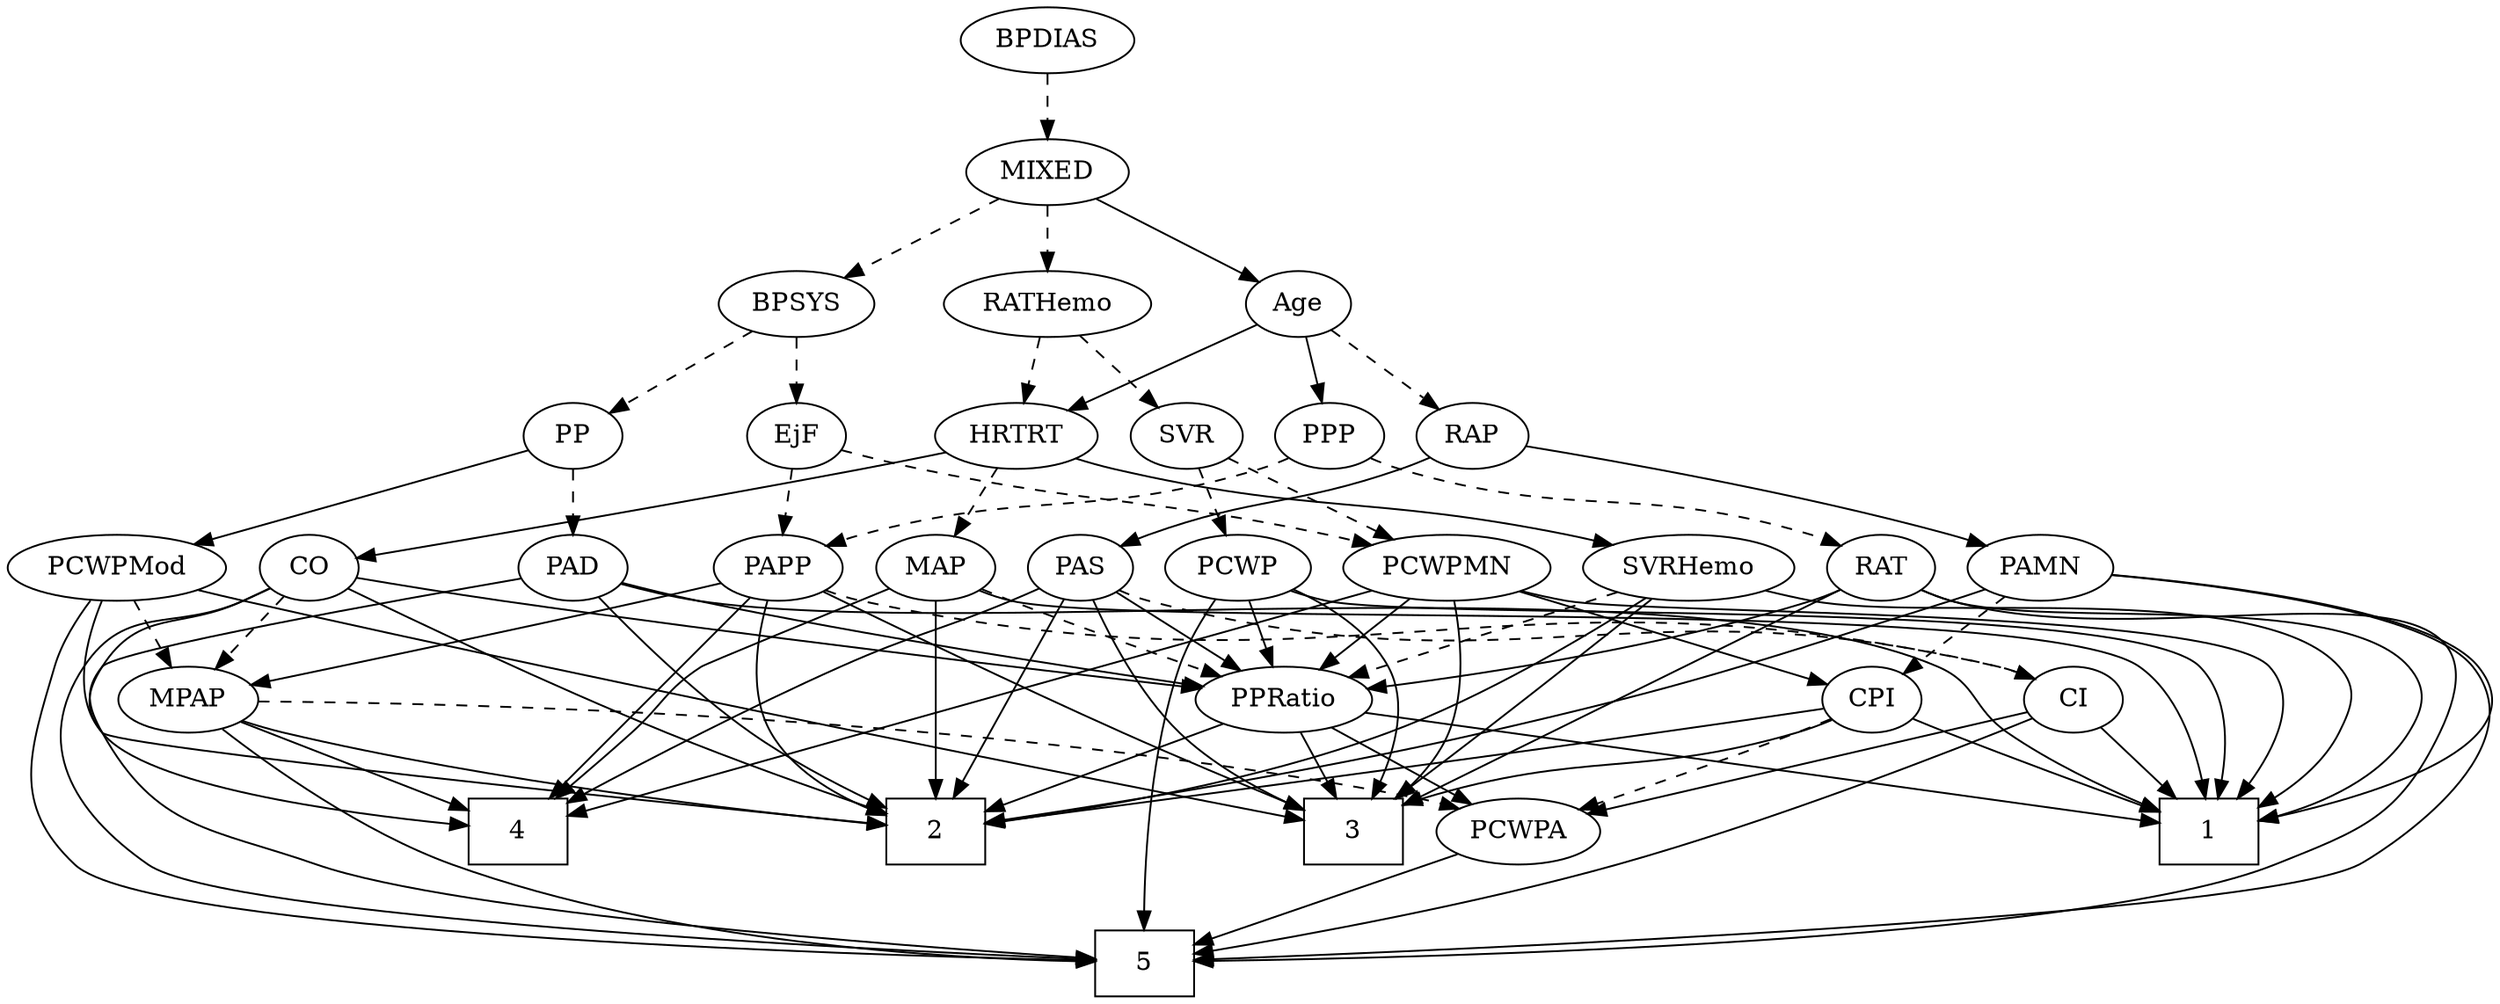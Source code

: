 strict digraph {
	graph [bb="0,0,1415.1,540"];
	node [label="\N"];
	1	[height=0.5,
		pos="318.1,90",
		shape=box,
		width=0.75];
	2	[height=0.5,
		pos="1201.1,90",
		shape=box,
		width=0.75];
	3	[height=0.5,
		pos="445.1,90",
		shape=box,
		width=0.75];
	4	[height=0.5,
		pos="904.1,90",
		shape=box,
		width=0.75];
	5	[height=0.5,
		pos="744.1,18",
		shape=box,
		width=0.75];
	RAP	[height=0.5,
		pos="810.1,306",
		width=0.77632];
	PAS	[height=0.5,
		pos="717.1,234",
		width=0.75];
	RAP -> PAS	[pos="e,734.51,248.11 792.6,291.83 778.58,281.27 758.68,266.3 742.84,254.37",
		style=solid];
	PAMN	[height=0.5,
		pos="880.1,234",
		width=1.011];
	RAP -> PAMN	[pos="e,864.64,250.46 824.6,290.5 834.1,281 846.71,268.38 857.51,257.58",
		style=solid];
	PAS -> 2	[pos="e,1211.1,108.13 737.17,221.95 742.23,219.61 747.75,217.42 753.1,216 802.86,202.79 1180.1,217.8 1215.1,180 1230.5,163.32 1223.9,136.92 \
1215.4,117.2",
		style=solid];
	PAS -> 3	[pos="e,472.28,106.36 695.72,222.75 668.88,209.86 624.37,188.39 608.1,180 563.96,157.24 513.93,129.65 481.08,111.28",
		style=solid];
	PAS -> 4	[pos="e,908.62,108.23 737.74,222.39 742.69,220.09 748.02,217.81 753.1,216 816.07,193.62 856.42,231.43 899.1,180 913.1,163.12 913.13,137.64 \
910.37,118.27",
		style=solid];
	CI	[height=0.5,
		pos="644.1,162",
		width=0.75];
	PAS -> CI	[pos="e,658.85,177.14 702.32,218.83 691.93,208.87 677.85,195.37 666.14,184.14",
		style=dashed];
	PPRatio	[height=0.5,
		pos="445.1,162",
		width=1.1013];
	PAS -> PPRatio	[pos="e,476.05,173.39 696.51,222.22 691.56,219.92 686.22,217.69 681.1,216 602.78,190.2 578.99,200.41 499.1,180 494.75,178.89 490.23,177.63 \
485.75,176.32",
		style=solid];
	PAD	[height=0.5,
		pos="988.1,234",
		width=0.79437];
	PAD -> 1	[pos="e,345.27,96.094 962.86,225.26 951.42,221.99 937.67,218.4 925.1,216 785.81,189.45 742.22,226.01 608.1,180 579.04,170.03 577.55,155.58 \
549.1,144 514.21,129.79 411.05,108.8 355.13,97.989",
		style=solid];
	PAD -> 2	[pos="e,1228.1,93.573 1011.9,223.96 1020.4,221.04 1030.1,218.04 1039.1,216 1102.4,201.66 1286.1,228.67 1329.1,180 1339.7,168.01 1338,157.3 \
1329.1,144 1309,113.95 1268.4,100.91 1238.3,95.275",
		style=solid];
	PAD -> 5	[pos="e,771.39,19.274 1011.9,223.93 1020.4,221.01 1030.1,218.01 1039.1,216 1106.1,201.06 1300.4,231.32 1346.1,180 1356.7,168.05 1352.1,\
158.82 1346.1,144 1329.3,102.65 1316.3,91.388 1276.1,72 1188.5,29.752 887.84,21.157 781.63,19.429",
		style=solid];
	PAD -> PPRatio	[pos="e,482.61,168.18 962.87,225.19 951.43,221.92 937.68,218.33 925.1,216 771.33,187.54 730.42,198.14 575.1,180 547.8,176.81 517.33,172.85 \
492.75,169.55",
		style=solid];
	PAMN -> 1	[pos="e,345.28,98.044 853.28,221.75 847.37,219.59 841.09,217.53 835.1,216 722.05,187.21 687.28,212 575.1,180 537.21,169.19 531.03,157.71 \
494.1,144 446.99,126.52 391.25,110.49 355.32,100.74",
		style=solid];
	PAMN -> 2	[pos="e,1228.5,98.899 911.27,224.49 923.33,221.44 937.28,218.22 950.1,216 1025.2,202.98 1240.1,236.64 1291.1,180 1301.8,168.11 1299,157.89 \
1291.1,144 1279.7,124.07 1257.6,110.89 1238.1,102.66",
		style=solid];
	PAMN -> 5	[pos="e,771.25,19.54 911.27,224.45 923.32,221.41 937.28,218.19 950.1,216 1028.9,202.53 1254.5,239.3 1308.1,180 1318.8,168.13 1314.2,158.8 \
1308.1,144 1291,102.42 1277.6,91.538 1237.1,72 1156.6,33.139 882.24,22.449 781.55,19.798",
		style=solid];
	CPI	[height=0.5,
		pos="754.1,162",
		width=0.75];
	PAMN -> CPI	[pos="e,774.46,174.31 856.69,220 836.02,208.51 805.78,191.71 783.48,179.32",
		style=dashed];
	PCWP	[height=0.5,
		pos="35.097,234",
		width=0.97491];
	PCWP -> 1	[pos="e,291.05,91.586 25.639,216.52 15.801,196.94 4.0259,164.39 21.097,144 53.868,104.86 208.91,94.598 281.03,91.928",
		style=solid];
	PCWP -> 3	[pos="e,418.07,100.36 63.278,223.24 135.54,198.21 327.42,131.76 408.31,103.74",
		style=solid];
	PCWP -> 5	[pos="e,717.07,19.247 22.734,216.88 9.8447,197.95 -6.4737,166.31 9.0969,144 62.213,67.901 114.63,92.708 205.1,72 390.28,29.611 618.88,\
21.118 707.03,19.422",
		style=solid];
	PCWP -> PPRatio	[pos="e,408.58,169.23 67.956,227.39 140.56,214.99 314.81,185.24 398.58,170.94",
		style=solid];
	PCWPMod	[height=0.5,
		pos="1100.1,234",
		width=1.4443];
	PCWPMod -> 2	[pos="e,1228.2,92.972 1152,231.73 1230.4,228.6 1373.4,217.74 1405.1,180 1453.6,122.34 1309.9,100.88 1238.6,93.931",
		style=solid];
	PCWPMod -> 3	[pos="e,472.15,93.969 1063.7,220.93 1006.2,202.2 890.46,166.02 790.1,144 679.31,119.69 546.1,102.6 482.48,95.162",
		style=solid];
	PCWPMod -> 5	[pos="e,771.25,18.493 1151.2,230.17 1219.9,225.17 1336.8,212.08 1363.1,180 1395.6,140.31 1320.3,75.11 1315.1,72 1224.6,18.037 893.38,17.077 \
781.39,18.363",
		style=solid];
	MPAP	[height=0.5,
		pos="1100.1,162",
		width=0.97491];
	PCWPMod -> MPAP	[pos="e,1100.1,180.1 1100.1,215.7 1100.1,207.98 1100.1,198.71 1100.1,190.11",
		style=dashed];
	PCWPA	[height=0.5,
		pos="744.1,90",
		width=1.1555];
	PCWPA -> 5	[pos="e,744.1,36.104 744.1,71.697 744.1,63.983 744.1,54.712 744.1,46.112",
		style=solid];
	PCWPMN	[height=0.5,
		pos="470.1,234",
		width=1.3902];
	PCWPMN -> 1	[pos="e,291.07,103.87 432.74,221.86 425.58,219.83 418.12,217.79 411.1,216 339.63,197.78 295.25,237.53 249.1,180 239.09,167.52 242.02,158.35 \
249.1,144 256.2,129.58 269.33,117.99 282.24,109.37",
		style=solid];
	PCWPMN -> 3	[pos="e,422.94,108.13 439.27,219.58 423.27,210.83 405.2,197.71 396.1,180 388.78,165.77 390.26,158.9 396.1,144 400.29,133.28 407.79,123.43 \
415.68,115.2",
		style=solid];
	PCWPMN -> 4	[pos="e,877.02,106.37 506.71,221.57 514.08,219.52 521.8,217.55 529.1,216 643.65,191.73 686.39,234.38 790.1,180 809.32,169.92 806.55,158.05 \
823.1,144 836.99,132.2 853.66,120.88 868.25,111.76",
		style=solid];
	PCWPMN -> CPI	[pos="e,728.7,168.82 507.47,221.93 514.63,219.89 522.08,217.84 529.1,216 564.75,206.67 665.06,183.45 718.89,171.07",
		style=solid];
	PCWPMN -> PPRatio	[pos="e,451.27,180.28 464.05,216.05 461.23,208.18 457.82,198.62 454.67,189.79",
		style=solid];
	CO	[height=0.5,
		pos="645.1,234",
		width=0.75];
	CO -> 2	[pos="e,1201.9,108.16 665.16,221.93 670.23,219.59 675.75,217.4 681.1,216 787.98,187.93 1091.9,250.34 1177.1,180 1195,165.24 1200.3,138.66 \
1201.6,118.38",
		style=solid];
	CO -> 4	[pos="e,900.61,108.34 665.68,222.23 670.64,219.93 675.98,217.69 681.1,216 758.56,190.39 796.6,229.96 861.1,180 880.74,164.79 891.91,138.32 \
897.92,118.19",
		style=solid];
	CO -> 5	[pos="e,716.9,20.053 624.55,222.12 619.59,219.82 614.24,217.62 609.1,216 517.5,187.23 485.77,214.3 396.1,180 330.91,155.06 235.64,124.09 \
282.1,72 310.25,40.434 601.88,25.033 706.77,20.484",
		style=solid];
	CO -> MPAP	[pos="e,1068.4,169.87 665.58,221.89 670.54,219.61 675.91,217.46 681.1,216 823.96,175.75 866.35,202.25 1013.1,180 1027.9,177.75 1044,174.76 \
1058.3,171.91",
		style=dashed];
	CO -> PPRatio	[pos="e,476.93,173.05 623.98,222.47 619.14,220.22 613.98,217.93 609.1,216 597.49,211.41 531.33,190.28 486.67,176.13",
		style=solid];
	CI -> 1	[pos="e,345.17,96.067 622.27,150.96 616.16,148.42 609.45,145.88 603.1,144 519.02,119.07 495.31,124.05 409.1,108 391.3,104.69 371.55,101 \
355.01,97.906",
		style=solid];
	CI -> 5	[pos="e,725.38,36.098 651.57,144.48 660.29,126 675.74,95.577 693.1,72 700.48,61.979 709.63,51.907 718.13,43.276",
		style=solid];
	CI -> PCWPA	[pos="e,723.26,105.59 661.97,148.49 676.61,138.24 697.62,123.53 714.73,111.56",
		style=solid];
	SVRHemo	[height=0.5,
		pos="352.1,234",
		width=1.3902];
	SVRHemo -> 1	[pos="e,290.65,96.119 315.43,221.61 275.77,208.91 217.33,189 211.1,180 201.99,166.85 202.66,157.59 211.1,144 226.28,119.54 256.47,106.02 \
280.93,98.771",
		style=solid];
	SVRHemo -> 2	[pos="e,1173.9,98.066 388.35,221.41 395.81,219.35 403.66,217.41 411.1,216 577.33,184.44 622.9,205.95 790.1,180 929.34,158.39 1092.2,118.77 \
1164,100.59",
		style=solid];
	SVRHemo -> 3	[pos="e,422.28,108.2 356.6,215.84 362.05,197.08 372.5,166.65 388.1,144 395.4,133.39 405.17,123.34 414.55,114.89",
		style=solid];
	SVRHemo -> PPRatio	[pos="e,425.47,177.77 372.74,217.46 385.89,207.57 403.09,194.62 417.42,183.83",
		style=dashed];
	MIXED	[height=0.5,
		pos="659.1,450",
		width=1.1193];
	BPSYS	[height=0.5,
		pos="742.1,378",
		width=1.0471];
	MIXED -> BPSYS	[pos="e,724.41,393.92 677.11,433.81 688.61,424.11 703.69,411.39 716.43,400.64",
		style=dashed];
	RATHemo	[height=0.5,
		pos="565.1,378",
		width=1.3721];
	MIXED -> RATHemo	[pos="e,585.98,394.55 639.16,434.15 626.1,424.43 608.8,411.54 594.21,400.68",
		style=dashed];
	Age	[height=0.5,
		pos="659.1,378",
		width=0.75];
	MIXED -> Age	[pos="e,659.1,396.1 659.1,431.7 659.1,423.98 659.1,414.71 659.1,406.11",
		style=solid];
	PP	[height=0.5,
		pos="988.1,306",
		width=0.75];
	BPSYS -> PP	[pos="e,963.6,313.97 773.75,367.99 820.06,354.82 905.92,330.38 953.72,316.78",
		style=dashed];
	EjF	[height=0.5,
		pos="737.1,306",
		width=0.75];
	BPSYS -> EjF	[pos="e,738.32,324.1 740.86,359.7 740.31,351.98 739.65,342.71 739.03,334.11",
		style=dashed];
	BPDIAS	[height=0.5,
		pos="659.1,522",
		width=1.1735];
	BPDIAS -> MIXED	[pos="e,659.1,468.1 659.1,503.7 659.1,495.98 659.1,486.71 659.1,478.11",
		style=dashed];
	HRTRT	[height=0.5,
		pos="569.1,306",
		width=1.1013];
	HRTRT -> CO	[pos="e,629.83,249.07 585.96,289.46 596.62,279.65 610.54,266.83 622.19,256.1",
		style=solid];
	HRTRT -> SVRHemo	[pos="e,388.03,246.59 537.54,294.82 500.76,282.96 439.67,263.25 397.72,249.72",
		style=solid];
	MAP	[height=0.5,
		pos="569.1,234",
		width=0.84854];
	HRTRT -> MAP	[pos="e,569.1,252.1 569.1,287.7 569.1,279.98 569.1,270.71 569.1,262.11",
		style=dashed];
	RATHemo -> HRTRT	[pos="e,568.12,324.1 566.09,359.7 566.53,351.98 567.06,342.71 567.55,334.11",
		style=dashed];
	SVR	[height=0.5,
		pos="470.1,306",
		width=0.77632];
	RATHemo -> SVR	[pos="e,487.93,320.14 544.01,361.46 529.94,351.09 511.33,337.38 496.3,326.31",
		style=dashed];
	MAP -> 1	[pos="e,328.56,108.12 545.62,222.39 540.24,220.14 534.52,217.88 529.1,216 471.22,195.98 448.05,212.41 396.1,180 370.28,163.9 348.23,136.64 \
334.23,116.53",
		style=solid];
	MAP -> 2	[pos="e,1192.6,108.04 591.92,221.76 597.42,219.48 603.37,217.37 609.1,216 724.99,188.31 1041.5,240.67 1144.1,180 1156.5,172.65 1175.2,\
140.72 1187.8,117.2",
		style=solid];
	MAP -> 4	[pos="e,890.67,108.27 592.45,221.99 597.83,219.76 603.59,217.61 609.1,216 701.67,188.95 738.44,226.2 823.1,180 837.7,172.03 865.47,139.55 \
884.38,116.12",
		style=solid];
	MAP -> PPRatio	[pos="e,469.1,176.55 547.78,220.97 528.55,210.11 499.97,193.97 477.84,181.48",
		style=dashed];
	MPAP -> 2	[pos="e,1176.5,108.02 1120.1,147.17 1133.7,137.69 1152.2,124.89 1168.1,113.9",
		style=solid];
	MPAP -> 4	[pos="e,931.18,100.67 1072,150.97 1037.5,138.65 978.91,117.72 940.86,104.13",
		style=solid];
	MPAP -> 5	[pos="e,771.41,24.186 1079.2,147.18 1049.4,128 992.52,93.294 940.1,72 886.62,50.277 821.37,34.659 781.28,26.224",
		style=solid];
	MPAP -> PCWPA	[pos="e,782.64,96.85 1072.6,150.58 1065.7,148.19 1058.2,145.82 1051.1,144 1003.1,131.61 866.33,109.78 792.61,98.386",
		style=dashed];
	CPI -> 1	[pos="e,345.11,96.432 729.21,154.67 714.91,151.19 696.57,146.98 680.1,144 560.53,122.37 529.08,127.16 409.1,108 391.22,105.15 371.46,101.51 \
354.94,98.338",
		style=solid];
	CPI -> 2	[pos="e,1173.9,95.254 780.06,156.93 855.62,145.1 1075.6,110.65 1163.8,96.834",
		style=solid];
	CPI -> 3	[pos="e,472.15,94.542 732.26,151.01 726.15,148.47 719.44,145.92 713.1,144 632.41,119.56 534.56,103.51 482.29,95.977",
		style=solid];
	CPI -> PCWPA	[pos="e,746.56,108.28 751.68,144.05 750.57,136.35 749.24,127.03 748.01,118.36",
		style=dashed];
	PP -> PAD	[pos="e,988.1,252.1 988.1,287.7 988.1,279.98 988.1,270.71 988.1,262.11",
		style=dashed];
	PP -> PCWPMod	[pos="e,1075.9,250.11 1007.1,293.13 1023.5,282.84 1047.7,267.74 1067.3,255.5",
		style=solid];
	PPP	[height=0.5,
		pos="659.1,306",
		width=0.75];
	PAPP	[height=0.5,
		pos="794.1,234",
		width=0.88464];
	PPP -> PAPP	[pos="e,771.24,246.85 679.89,294.22 701.9,282.81 736.88,264.67 762.34,251.47",
		style=dashed];
	RAT	[height=0.5,
		pos="257.1,234",
		width=0.75827];
	PPP -> RAT	[pos="e,277.58,246.1 637.79,294.83 631.56,292.23 624.66,289.69 618.1,288 477.35,251.81 432.93,291.57 293.1,252 291.15,251.45 289.18,250.8 \
287.22,250.09",
		style=dashed];
	PAPP -> 2	[pos="e,1223.3,108.15 817.96,221.67 823.48,219.45 829.41,217.39 835.1,216 880.38,204.94 1221.6,214.35 1253.1,180 1270.9,160.59 1251,134.08 \
1230.9,115.05",
		style=solid];
	PAPP -> 3	[pos="e,472.44,92.48 773.82,220.06 758.16,209.78 736.18,194.73 718.1,180 700.06,165.31 700.62,154.95 680.1,144 615.98,109.79 530.65,97.606 \
482.43,93.305",
		style=solid];
	PAPP -> 4	[pos="e,919.6,108.33 818.73,222.54 824.1,220.32 829.77,218.04 835.1,216 879.98,198.79 909.33,219.24 937.1,180 950.72,160.75 938.8,135.22 \
925.64,116.44",
		style=solid];
	PAPP -> CI	[pos="e,665.81,173.13 770.33,221.91 744.61,209.91 703.5,190.72 675.23,177.53",
		style=dashed];
	PAPP -> MPAP	[pos="e,1067.9,169.36 818.09,222.13 823.6,219.89 829.49,217.7 835.1,216 840.44,214.37 984.63,185.81 1058,171.31",
		style=solid];
	SVR -> PCWP	[pos="e,68.193,240.33 443.21,300.67 370.16,288.92 167.5,256.31 78.246,241.94",
		style=dashed];
	SVR -> PCWPMN	[pos="e,470.1,252.1 470.1,287.7 470.1,279.98 470.1,270.71 470.1,262.11",
		style=dashed];
	RAT -> 1	[pos="e,291.05,94.757 237.87,221.02 224.79,211.65 208.56,197.34 201.1,180 194.77,165.3 192.43,157.45 201.1,144 218.62,116.83 253.82,103.44 \
281.05,96.928",
		style=solid];
	RAT -> 3	[pos="e,418.33,108.06 272.97,219.25 293.86,201.33 331.95,169.31 366.1,144 380.03,133.67 395.82,122.9 409.61,113.79",
		style=solid];
	RAT -> 5	[pos="e,716.87,19.713 235.82,222.32 220.53,213.34 201.09,198.94 192.1,180 167.14,127.44 213.48,96.84 266.1,72 344.23,35.116 608.44,23.229 \
706.79,20.029",
		style=solid];
	RAT -> PPRatio	[pos="e,413.29,173 278.25,222.56 283.09,220.3 288.24,217.99 293.1,216 329.97,200.91 372.92,186.19 403.74,176.11",
		style=solid];
	PPRatio -> 1	[pos="e,345.28,105.98 420.91,147.67 402.02,137.26 375.47,122.62 354.09,110.84",
		style=solid];
	PPRatio -> 2	[pos="e,1173.9,93.287 483.28,156.86 516.31,153.31 565.33,148.14 608.1,144 818.11,123.66 1070.2,102.06 1163.8,94.141",
		style=solid];
	PPRatio -> 3	[pos="e,445.1,108.1 445.1,143.7 445.1,135.98 445.1,126.71 445.1,118.11",
		style=solid];
	PPRatio -> PCWPA	[pos="e,708.35,99.37 479.4,152.97 533.34,140.34 638.05,115.83 698.35,101.71",
		style=solid];
	Age -> RAP	[pos="e,788.08,317.12 680.4,366.9 685.23,364.62 690.34,362.22 695.1,360 710.76,352.69 750.56,334.37 778.94,321.32",
		style=dashed];
	Age -> HRTRT	[pos="e,588.13,321.8 642.17,363.83 629.19,353.74 611.03,339.62 596.07,327.98",
		style=solid];
	Age -> PPP	[pos="e,659.1,324.1 659.1,359.7 659.1,351.98 659.1,342.71 659.1,334.11",
		style=solid];
	EjF -> PCWPMN	[pos="e,507.45,246.17 715.12,295.28 708.74,292.69 701.71,290.04 695.1,288 622.96,265.76 602.3,270.46 529.1,252 525.25,251.03 521.28,249.98 \
517.3,248.9",
		style=dashed];
	EjF -> PAPP	[pos="e,781.36,250.64 749.47,289.81 756.91,280.67 766.53,268.85 774.94,258.52",
		style=dashed];
}
